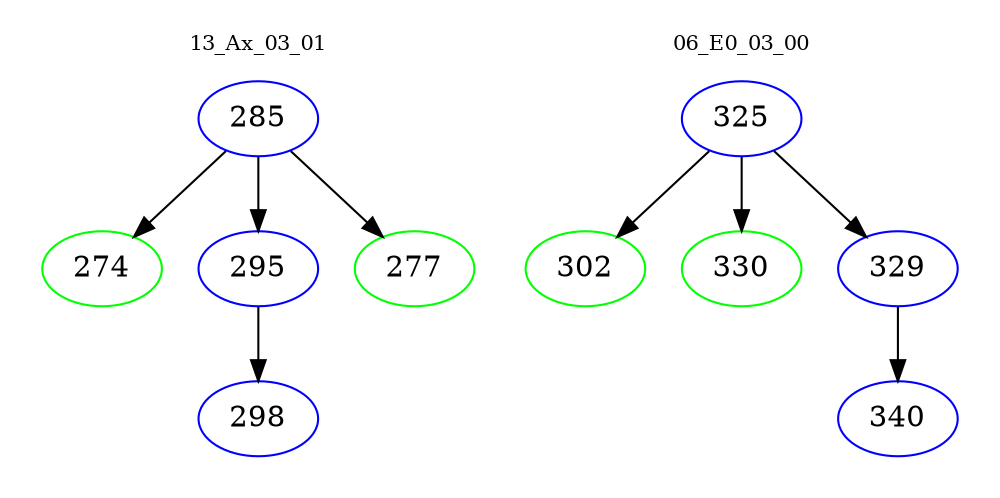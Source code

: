 digraph{
subgraph cluster_0 {
color = white
label = "13_Ax_03_01";
fontsize=10;
T0_285 [label="285", color="blue"]
T0_285 -> T0_274 [color="black"]
T0_274 [label="274", color="green"]
T0_285 -> T0_295 [color="black"]
T0_295 [label="295", color="blue"]
T0_295 -> T0_298 [color="black"]
T0_298 [label="298", color="blue"]
T0_285 -> T0_277 [color="black"]
T0_277 [label="277", color="green"]
}
subgraph cluster_1 {
color = white
label = "06_E0_03_00";
fontsize=10;
T1_325 [label="325", color="blue"]
T1_325 -> T1_302 [color="black"]
T1_302 [label="302", color="green"]
T1_325 -> T1_330 [color="black"]
T1_330 [label="330", color="green"]
T1_325 -> T1_329 [color="black"]
T1_329 [label="329", color="blue"]
T1_329 -> T1_340 [color="black"]
T1_340 [label="340", color="blue"]
}
}
